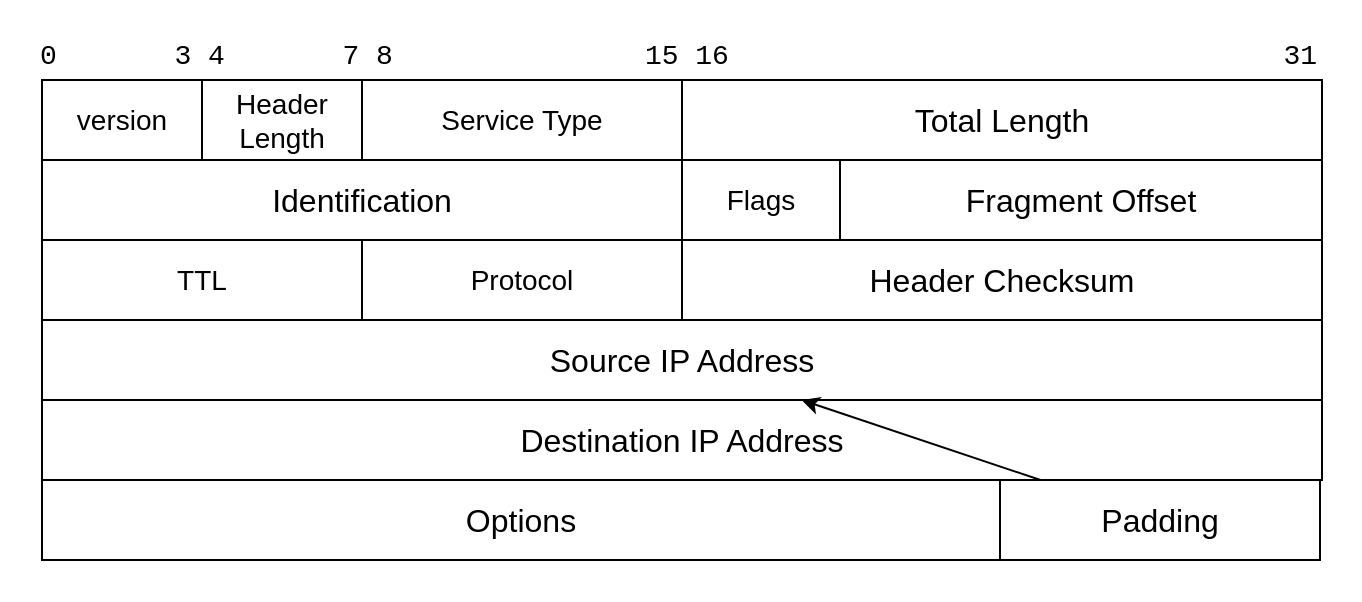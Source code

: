 <mxfile>
    <diagram id="9qr126FR2w4YVdW1b4SD" name="第 1 页">
        <mxGraphModel dx="754" dy="539" grid="1" gridSize="10" guides="1" tooltips="1" connect="1" arrows="1" fold="1" page="1" pageScale="1" pageWidth="827" pageHeight="1169" math="0" shadow="0">
            <root>
                <mxCell id="0"/>
                <mxCell id="1" parent="0"/>
                <mxCell id="2" value="" style="rounded=0;whiteSpace=wrap;html=1;fontFamily=Helvetica;fontSize=14;strokeColor=none;fillColor=#FFFFFF;" vertex="1" parent="1">
                    <mxGeometry x="20" y="40" width="680" height="300" as="geometry"/>
                </mxCell>
                <mxCell id="3" value="&lt;font style=&quot;font-size: 14px&quot;&gt;version&lt;/font&gt;" style="rounded=0;whiteSpace=wrap;html=1;fillColor=#FFFFFF;strokeColor=#000000;fontColor=#000000;" vertex="1" parent="1">
                    <mxGeometry x="41" y="80" width="80" height="40" as="geometry"/>
                </mxCell>
                <mxCell id="4" value="&lt;font style=&quot;font-size: 14px&quot;&gt;Header Length&lt;/font&gt;" style="rounded=0;whiteSpace=wrap;html=1;fillColor=#FFFFFF;strokeColor=#000000;fontColor=#000000;" vertex="1" parent="1">
                    <mxGeometry x="121" y="80" width="80" height="40" as="geometry"/>
                </mxCell>
                <mxCell id="5" value="&lt;font style=&quot;font-size: 14px&quot;&gt;Service Type&lt;/font&gt;" style="rounded=0;whiteSpace=wrap;html=1;fillColor=#FFFFFF;strokeColor=#000000;fontColor=#000000;" vertex="1" parent="1">
                    <mxGeometry x="201" y="80" width="160" height="40" as="geometry"/>
                </mxCell>
                <mxCell id="6" value="&lt;font size=&quot;3&quot;&gt;Total Length&lt;/font&gt;" style="rounded=0;whiteSpace=wrap;html=1;fillColor=#FFFFFF;strokeColor=#000000;fontColor=#000000;" vertex="1" parent="1">
                    <mxGeometry x="361" y="80" width="320" height="40" as="geometry"/>
                </mxCell>
                <mxCell id="7" value="&lt;font style=&quot;font-size: 14px&quot; face=&quot;Courier New&quot; color=&quot;#000000&quot;&gt;0&amp;nbsp; &amp;nbsp; &amp;nbsp; &amp;nbsp;3 4&amp;nbsp; &amp;nbsp; &amp;nbsp; &amp;nbsp;7 8&amp;nbsp; &amp;nbsp; &amp;nbsp; &amp;nbsp; &amp;nbsp; &amp;nbsp; &amp;nbsp; &amp;nbsp;15 16&amp;nbsp; &amp;nbsp; &amp;nbsp; &amp;nbsp; &amp;nbsp; &amp;nbsp; &amp;nbsp; &amp;nbsp; &amp;nbsp; &amp;nbsp; &amp;nbsp; &amp;nbsp; &amp;nbsp; &amp;nbsp; &amp;nbsp; &amp;nbsp; &amp;nbsp;31&lt;/font&gt;" style="text;html=1;align=left;verticalAlign=middle;resizable=0;points=[];autosize=1;strokeColor=none;fillColor=none;" vertex="1" parent="1">
                    <mxGeometry x="38" y="58" width="650" height="20" as="geometry"/>
                </mxCell>
                <mxCell id="8" value="&lt;font size=&quot;3&quot;&gt;Identification&lt;/font&gt;" style="rounded=0;whiteSpace=wrap;html=1;fillColor=#FFFFFF;strokeColor=#000000;fontColor=#000000;" vertex="1" parent="1">
                    <mxGeometry x="41" y="120" width="320" height="40" as="geometry"/>
                </mxCell>
                <mxCell id="9" value="&lt;font size=&quot;3&quot;&gt;Fragment Offset&lt;/font&gt;" style="rounded=0;whiteSpace=wrap;html=1;fillColor=#FFFFFF;strokeColor=#000000;fontColor=#000000;" vertex="1" parent="1">
                    <mxGeometry x="440" y="120" width="241" height="40" as="geometry"/>
                </mxCell>
                <mxCell id="10" value="&lt;font style=&quot;font-size: 14px&quot;&gt;TTL&lt;/font&gt;" style="rounded=0;whiteSpace=wrap;html=1;fillColor=#FFFFFF;strokeColor=#000000;fontColor=#000000;" vertex="1" parent="1">
                    <mxGeometry x="41" y="160" width="160" height="40" as="geometry"/>
                </mxCell>
                <mxCell id="11" value="&lt;font style=&quot;font-size: 14px&quot;&gt;Protocol&lt;/font&gt;" style="rounded=0;whiteSpace=wrap;html=1;fillColor=#FFFFFF;strokeColor=#000000;fontColor=#000000;" vertex="1" parent="1">
                    <mxGeometry x="201" y="160" width="160" height="40" as="geometry"/>
                </mxCell>
                <mxCell id="12" value="&lt;font size=&quot;3&quot;&gt;Header Checksum&lt;/font&gt;" style="rounded=0;whiteSpace=wrap;html=1;fillColor=#FFFFFF;strokeColor=#000000;fontColor=#000000;" vertex="1" parent="1">
                    <mxGeometry x="361" y="160" width="320" height="40" as="geometry"/>
                </mxCell>
                <mxCell id="13" value="&lt;font size=&quot;3&quot;&gt;Source IP Address&lt;/font&gt;" style="rounded=0;whiteSpace=wrap;html=1;fillColor=#FFFFFF;strokeColor=#000000;fontColor=#000000;" vertex="1" parent="1">
                    <mxGeometry x="41" y="200" width="640" height="40" as="geometry"/>
                </mxCell>
                <mxCell id="14" value="&lt;font size=&quot;3&quot;&gt;Destination IP Address&lt;/font&gt;" style="rounded=0;whiteSpace=wrap;html=1;fillColor=#FFFFFF;strokeColor=#000000;fontColor=#000000;" vertex="1" parent="1">
                    <mxGeometry x="41" y="240" width="640" height="40" as="geometry"/>
                </mxCell>
                <mxCell id="15" value="&lt;font size=&quot;3&quot;&gt;Options&lt;/font&gt;" style="rounded=0;whiteSpace=wrap;html=1;fillColor=#FFFFFF;strokeColor=#000000;fontColor=#000000;" vertex="1" parent="1">
                    <mxGeometry x="41" y="280" width="479" height="40" as="geometry"/>
                </mxCell>
                <mxCell id="18" value="&lt;font style=&quot;font-size: 14px&quot;&gt;Flags&lt;/font&gt;" style="rounded=0;whiteSpace=wrap;html=1;fillColor=#FFFFFF;strokeColor=#000000;fontColor=#000000;" vertex="1" parent="1">
                    <mxGeometry x="361" y="120" width="79" height="40" as="geometry"/>
                </mxCell>
                <mxCell id="20" value="" style="edgeStyle=none;html=1;" edge="1" parent="1" source="19" target="13">
                    <mxGeometry relative="1" as="geometry"/>
                </mxCell>
                <mxCell id="19" value="&lt;font size=&quot;3&quot;&gt;Padding&lt;/font&gt;" style="rounded=0;whiteSpace=wrap;html=1;fillColor=#FFFFFF;strokeColor=#000000;fontColor=#000000;" vertex="1" parent="1">
                    <mxGeometry x="520" y="280" width="160" height="40" as="geometry"/>
                </mxCell>
            </root>
        </mxGraphModel>
    </diagram>
</mxfile>